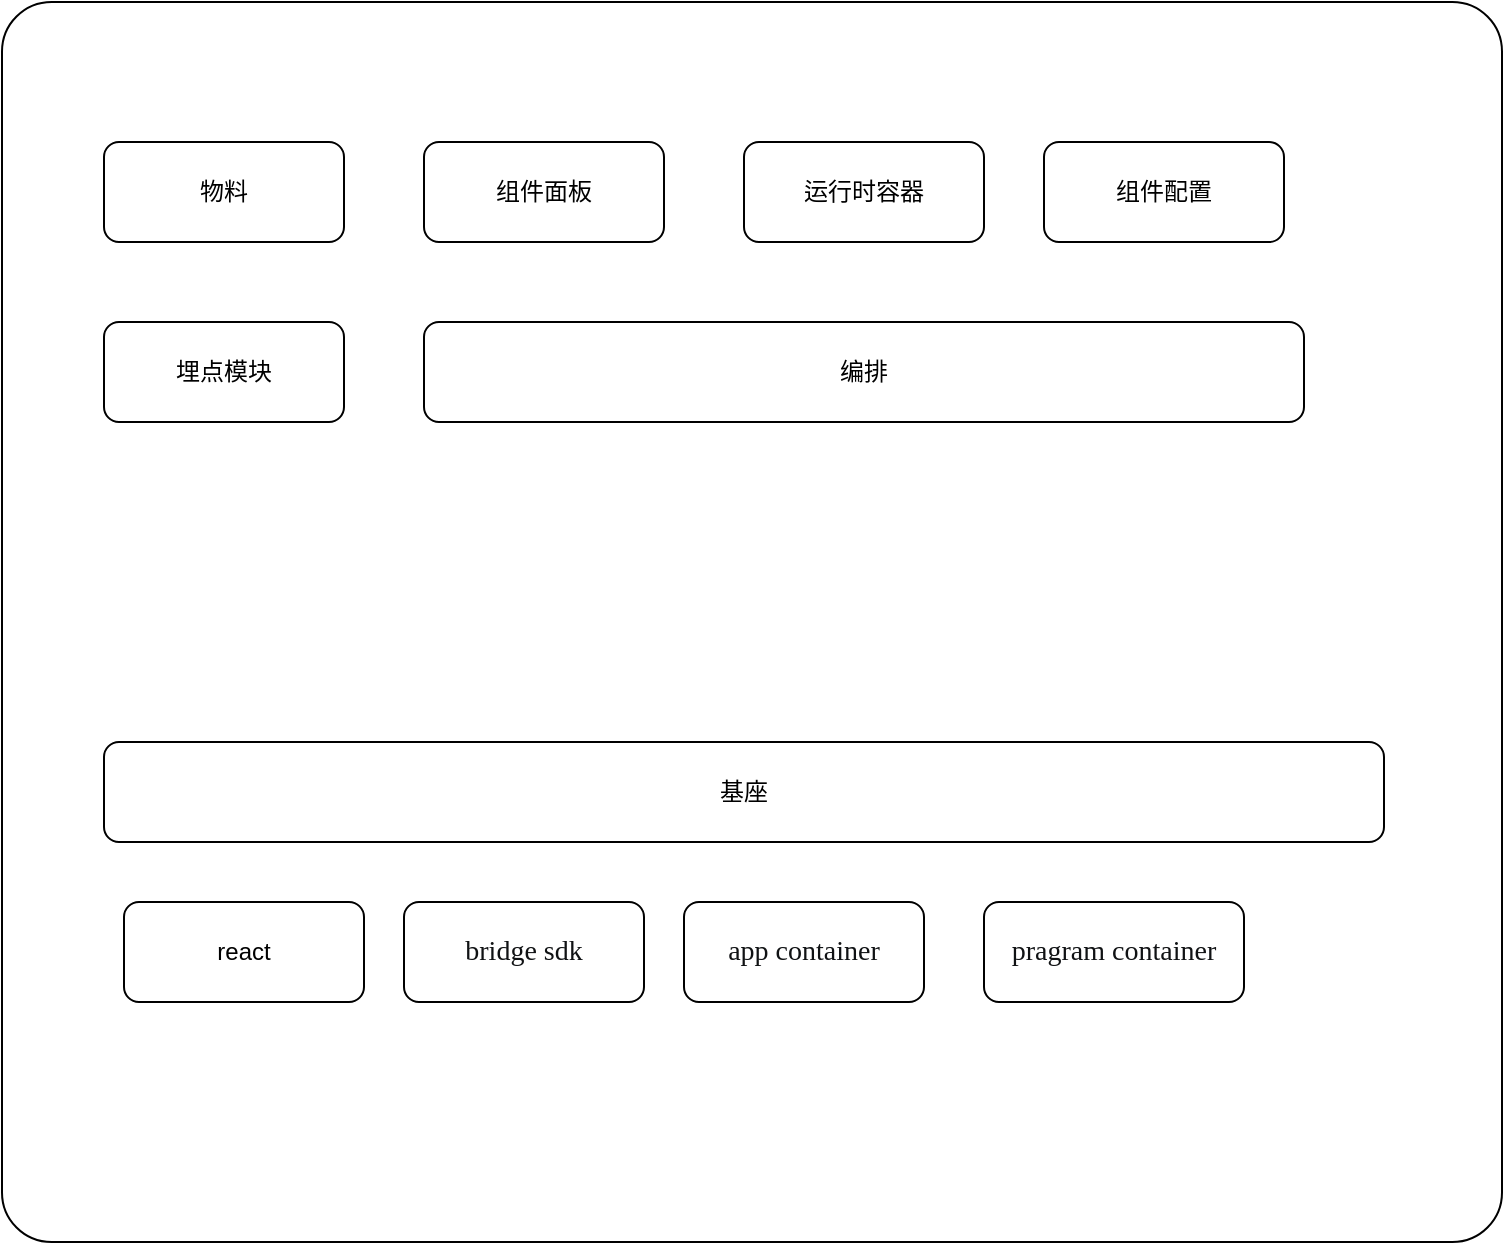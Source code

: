 <mxfile version="21.6.9" type="github">
  <diagram name="第 1 页" id="d6OUrBoHoZEwFVML-RoP">
    <mxGraphModel dx="1242" dy="711" grid="1" gridSize="10" guides="1" tooltips="1" connect="1" arrows="1" fold="1" page="1" pageScale="1" pageWidth="827" pageHeight="1169" math="0" shadow="0">
      <root>
        <mxCell id="0" />
        <mxCell id="1" parent="0" />
        <mxCell id="fAzDCmd5BTgE8AqOHtSn-1" value="" style="whiteSpace=wrap;html=1;rounded=1;arcSize=4;" vertex="1" parent="1">
          <mxGeometry x="39" y="10" width="750" height="620" as="geometry" />
        </mxCell>
        <mxCell id="fAzDCmd5BTgE8AqOHtSn-2" value="物料" style="rounded=1;whiteSpace=wrap;html=1;" vertex="1" parent="1">
          <mxGeometry x="90" y="80" width="120" height="50" as="geometry" />
        </mxCell>
        <mxCell id="fAzDCmd5BTgE8AqOHtSn-3" value="埋点模块" style="rounded=1;whiteSpace=wrap;html=1;" vertex="1" parent="1">
          <mxGeometry x="90" y="170" width="120" height="50" as="geometry" />
        </mxCell>
        <mxCell id="fAzDCmd5BTgE8AqOHtSn-4" value="编排" style="rounded=1;whiteSpace=wrap;html=1;" vertex="1" parent="1">
          <mxGeometry x="250" y="170" width="440" height="50" as="geometry" />
        </mxCell>
        <mxCell id="fAzDCmd5BTgE8AqOHtSn-6" value="基座" style="rounded=1;whiteSpace=wrap;html=1;" vertex="1" parent="1">
          <mxGeometry x="90" y="380" width="640" height="50" as="geometry" />
        </mxCell>
        <mxCell id="fAzDCmd5BTgE8AqOHtSn-8" value="react" style="rounded=1;whiteSpace=wrap;html=1;" vertex="1" parent="1">
          <mxGeometry x="100" y="460" width="120" height="50" as="geometry" />
        </mxCell>
        <mxCell id="fAzDCmd5BTgE8AqOHtSn-9" value="&lt;span style=&quot;background-color: rgb(255, 255, 255); color: rgb(16, 18, 20); font-family: &amp;quot;PingFang SC&amp;quot;; font-size: 10.5pt; letter-spacing: 0pt; text-align: left;&quot;&gt;bridge sdk&lt;/span&gt;" style="rounded=1;whiteSpace=wrap;html=1;" vertex="1" parent="1">
          <mxGeometry x="240" y="460" width="120" height="50" as="geometry" />
        </mxCell>
        <mxCell id="fAzDCmd5BTgE8AqOHtSn-10" value="&lt;div style=&quot;text-align: left;&quot;&gt;&lt;font face=&quot;PingFang SC&quot; color=&quot;#101214&quot;&gt;&lt;span style=&quot;font-size: 14px; background-color: rgb(255, 255, 255);&quot;&gt;app container&lt;/span&gt;&lt;/font&gt;&lt;/div&gt;" style="rounded=1;whiteSpace=wrap;html=1;" vertex="1" parent="1">
          <mxGeometry x="380" y="460" width="120" height="50" as="geometry" />
        </mxCell>
        <mxCell id="fAzDCmd5BTgE8AqOHtSn-11" value="&lt;div style=&quot;text-align: left;&quot;&gt;&lt;font face=&quot;PingFang SC&quot; color=&quot;#101214&quot;&gt;&lt;span style=&quot;font-size: 14px; background-color: rgb(255, 255, 255);&quot;&gt;pragram container&lt;/span&gt;&lt;/font&gt;&lt;/div&gt;" style="rounded=1;whiteSpace=wrap;html=1;" vertex="1" parent="1">
          <mxGeometry x="530" y="460" width="130" height="50" as="geometry" />
        </mxCell>
        <mxCell id="fAzDCmd5BTgE8AqOHtSn-12" value="组件面板" style="rounded=1;whiteSpace=wrap;html=1;" vertex="1" parent="1">
          <mxGeometry x="250" y="80" width="120" height="50" as="geometry" />
        </mxCell>
        <mxCell id="fAzDCmd5BTgE8AqOHtSn-14" value="运行时容器" style="rounded=1;whiteSpace=wrap;html=1;" vertex="1" parent="1">
          <mxGeometry x="410" y="80" width="120" height="50" as="geometry" />
        </mxCell>
        <mxCell id="fAzDCmd5BTgE8AqOHtSn-15" value="组件配置" style="rounded=1;whiteSpace=wrap;html=1;" vertex="1" parent="1">
          <mxGeometry x="560" y="80" width="120" height="50" as="geometry" />
        </mxCell>
      </root>
    </mxGraphModel>
  </diagram>
</mxfile>
